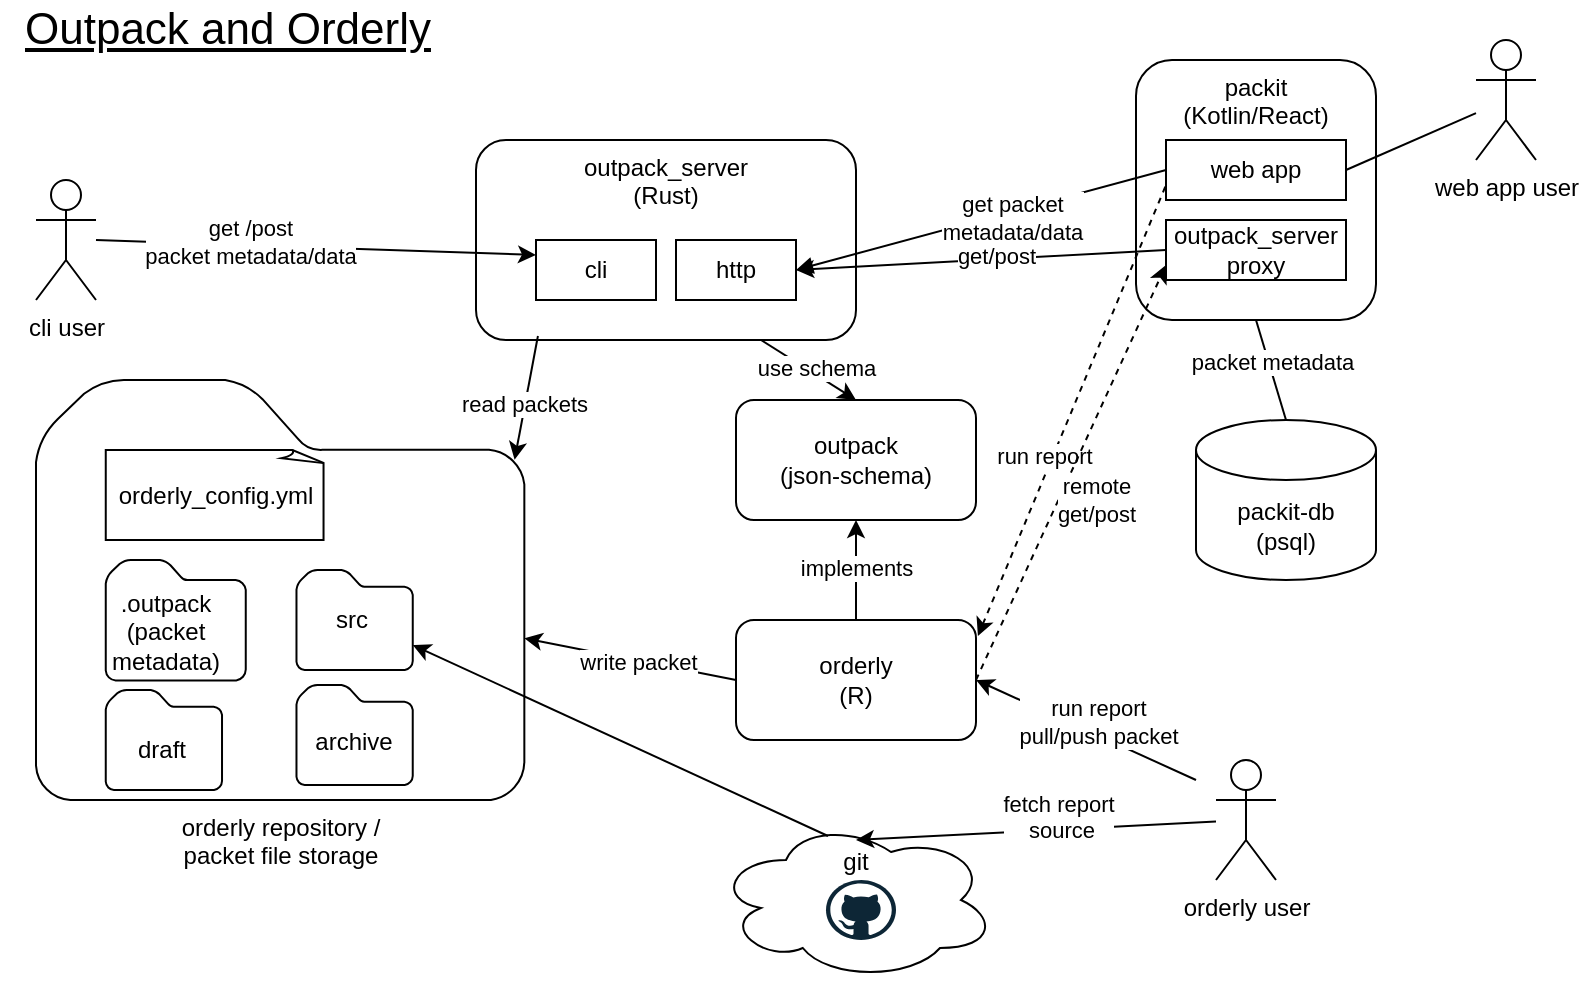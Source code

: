 <mxfile version="21.6.3" type="google">
  <diagram name="Page-1" id="skiWZUBT6v7a5BH_s830">
    <mxGraphModel grid="1" page="1" gridSize="10" guides="1" tooltips="1" connect="1" arrows="1" fold="1" pageScale="1" pageWidth="827" pageHeight="1169" math="0" shadow="0">
      <root>
        <mxCell id="0" />
        <mxCell id="1" parent="0" />
        <mxCell id="Nc5Ob6U3UA9-lTMzCozv-1" value="&lt;div&gt;packit&lt;/div&gt;&lt;div&gt;(Kotlin/React)&lt;br&gt;&lt;/div&gt;" style="rounded=1;whiteSpace=wrap;html=1;verticalAlign=top;align=center;" vertex="1" parent="1">
          <mxGeometry x="570" y="40" width="120" height="130" as="geometry" />
        </mxCell>
        <mxCell id="Nc5Ob6U3UA9-lTMzCozv-2" value="&lt;div&gt;packit-db&lt;/div&gt;&lt;div&gt;(psql)&lt;br&gt;&lt;/div&gt;" style="shape=cylinder3;whiteSpace=wrap;html=1;boundedLbl=1;backgroundOutline=1;size=15;" vertex="1" parent="1">
          <mxGeometry x="600" y="220" width="90" height="80" as="geometry" />
        </mxCell>
        <mxCell id="Nc5Ob6U3UA9-lTMzCozv-4" value="" style="endArrow=none;html=1;rounded=0;entryX=0.5;entryY=1;entryDx=0;entryDy=0;exitX=0.5;exitY=0;exitDx=0;exitDy=0;exitPerimeter=0;" edge="1" parent="1" source="Nc5Ob6U3UA9-lTMzCozv-2" target="Nc5Ob6U3UA9-lTMzCozv-1">
          <mxGeometry width="50" height="50" relative="1" as="geometry">
            <mxPoint x="390" y="400" as="sourcePoint" />
            <mxPoint x="440" y="350" as="targetPoint" />
          </mxGeometry>
        </mxCell>
        <mxCell id="Nc5Ob6U3UA9-lTMzCozv-8" value="packet metadata" style="edgeLabel;html=1;align=center;verticalAlign=middle;resizable=0;points=[];" vertex="1" connectable="0" parent="Nc5Ob6U3UA9-lTMzCozv-4">
          <mxGeometry x="0.152" y="-1" relative="1" as="geometry">
            <mxPoint as="offset" />
          </mxGeometry>
        </mxCell>
        <mxCell id="w3lYJxwa8sGnMlQlAm_v-6" value="" style="group" connectable="0" vertex="1" parent="1">
          <mxGeometry x="240" y="80" width="190" height="100" as="geometry" />
        </mxCell>
        <mxCell id="Nc5Ob6U3UA9-lTMzCozv-5" value="&lt;div&gt;outpack_server&lt;/div&gt;&lt;div&gt;(Rust)&lt;br&gt;&lt;/div&gt;" style="rounded=1;whiteSpace=wrap;html=1;verticalAlign=top;align=center;" vertex="1" parent="w3lYJxwa8sGnMlQlAm_v-6">
          <mxGeometry width="190" height="100" as="geometry" />
        </mxCell>
        <mxCell id="w3lYJxwa8sGnMlQlAm_v-3" value="http" style="rounded=0;whiteSpace=wrap;html=1;" vertex="1" parent="w3lYJxwa8sGnMlQlAm_v-6">
          <mxGeometry x="100" y="50" width="60" height="30" as="geometry" />
        </mxCell>
        <mxCell id="w3lYJxwa8sGnMlQlAm_v-4" value="cli" style="rounded=0;whiteSpace=wrap;html=1;" vertex="1" parent="w3lYJxwa8sGnMlQlAm_v-6">
          <mxGeometry x="30" y="50" width="60" height="30" as="geometry" />
        </mxCell>
        <mxCell id="w3lYJxwa8sGnMlQlAm_v-7" value="&lt;div&gt;orderly repository /&lt;br&gt;&lt;/div&gt;&lt;div&gt;packet file storage&lt;/div&gt;" style="sketch=0;aspect=fixed;pointerEvents=1;shadow=0;dashed=0;html=1;strokeColor=default;labelPosition=center;verticalLabelPosition=bottom;verticalAlign=top;align=center;fillColor=none;shape=mxgraph.mscae.enterprise.folder" vertex="1" parent="1">
          <mxGeometry x="20" y="200" width="244.17" height="210" as="geometry" />
        </mxCell>
        <mxCell id="Nc5Ob6U3UA9-lTMzCozv-6" value="" style="endArrow=none;html=1;rounded=0;entryX=0;entryY=0.5;entryDx=0;entryDy=0;exitX=1;exitY=0.5;exitDx=0;exitDy=0;startArrow=block;startFill=1;" edge="1" parent="1" source="w3lYJxwa8sGnMlQlAm_v-3" target="w3lYJxwa8sGnMlQlAm_v-17">
          <mxGeometry width="50" height="50" relative="1" as="geometry">
            <mxPoint x="390" y="370" as="sourcePoint" />
            <mxPoint x="440" y="320" as="targetPoint" />
          </mxGeometry>
        </mxCell>
        <mxCell id="Nc5Ob6U3UA9-lTMzCozv-7" value="&lt;div&gt;get packet&lt;/div&gt;&lt;div&gt;metadata/data&lt;br&gt;&lt;/div&gt;" style="edgeLabel;html=1;align=center;verticalAlign=middle;resizable=0;points=[];" vertex="1" connectable="0" parent="Nc5Ob6U3UA9-lTMzCozv-6">
          <mxGeometry x="-0.08" y="-3" relative="1" as="geometry">
            <mxPoint x="22" y="-6" as="offset" />
          </mxGeometry>
        </mxCell>
        <mxCell id="w3lYJxwa8sGnMlQlAm_v-9" value="cli user" style="shape=umlActor;verticalLabelPosition=bottom;verticalAlign=top;html=1;outlineConnect=0;" vertex="1" parent="1">
          <mxGeometry x="20" y="100" width="30" height="60" as="geometry" />
        </mxCell>
        <mxCell id="w3lYJxwa8sGnMlQlAm_v-14" value="" style="endArrow=classic;html=1;rounded=0;entryX=0;entryY=0.25;entryDx=0;entryDy=0;" edge="1" parent="1" target="w3lYJxwa8sGnMlQlAm_v-4">
          <mxGeometry width="50" height="50" relative="1" as="geometry">
            <mxPoint x="50" y="130" as="sourcePoint" />
            <mxPoint x="440" y="320" as="targetPoint" />
          </mxGeometry>
        </mxCell>
        <mxCell id="w3lYJxwa8sGnMlQlAm_v-15" value="&lt;div&gt;get /post&lt;/div&gt;&lt;div&gt;packet metadata/data&lt;br&gt;&lt;/div&gt;" style="edgeLabel;html=1;align=center;verticalAlign=middle;resizable=0;points=[];" connectable="0" vertex="1" parent="w3lYJxwa8sGnMlQlAm_v-14">
          <mxGeometry x="-0.3" y="2" relative="1" as="geometry">
            <mxPoint as="offset" />
          </mxGeometry>
        </mxCell>
        <mxCell id="w3lYJxwa8sGnMlQlAm_v-16" value="web app user" style="shape=umlActor;verticalLabelPosition=bottom;verticalAlign=top;html=1;outlineConnect=0;" vertex="1" parent="1">
          <mxGeometry x="740" y="30" width="30" height="60" as="geometry" />
        </mxCell>
        <mxCell id="w3lYJxwa8sGnMlQlAm_v-17" value="web app" style="rounded=0;whiteSpace=wrap;html=1;" vertex="1" parent="1">
          <mxGeometry x="585" y="80" width="90" height="30" as="geometry" />
        </mxCell>
        <mxCell id="w3lYJxwa8sGnMlQlAm_v-18" value="&lt;div&gt;outpack_server&lt;/div&gt;&lt;div&gt;proxy&lt;br&gt;&lt;/div&gt;" style="rounded=0;whiteSpace=wrap;html=1;" vertex="1" parent="1">
          <mxGeometry x="585" y="120" width="90" height="30" as="geometry" />
        </mxCell>
        <mxCell id="w3lYJxwa8sGnMlQlAm_v-19" value="" style="endArrow=classic;html=1;rounded=0;exitX=0;exitY=0.5;exitDx=0;exitDy=0;" edge="1" parent="1" source="w3lYJxwa8sGnMlQlAm_v-18">
          <mxGeometry width="50" height="50" relative="1" as="geometry">
            <mxPoint x="390" y="370" as="sourcePoint" />
            <mxPoint x="400" y="145" as="targetPoint" />
          </mxGeometry>
        </mxCell>
        <mxCell id="w3lYJxwa8sGnMlQlAm_v-20" value="get/post" style="edgeLabel;html=1;align=center;verticalAlign=middle;resizable=0;points=[];" connectable="0" vertex="1" parent="w3lYJxwa8sGnMlQlAm_v-19">
          <mxGeometry x="-0.082" y="-2" relative="1" as="geometry">
            <mxPoint as="offset" />
          </mxGeometry>
        </mxCell>
        <mxCell id="w3lYJxwa8sGnMlQlAm_v-21" value="" style="endArrow=none;html=1;rounded=0;exitX=1;exitY=0.5;exitDx=0;exitDy=0;" edge="1" parent="1" source="w3lYJxwa8sGnMlQlAm_v-17" target="w3lYJxwa8sGnMlQlAm_v-16">
          <mxGeometry width="50" height="50" relative="1" as="geometry">
            <mxPoint x="390" y="370" as="sourcePoint" />
            <mxPoint x="440" y="320" as="targetPoint" />
          </mxGeometry>
        </mxCell>
        <mxCell id="w3lYJxwa8sGnMlQlAm_v-42" style="edgeStyle=orthogonalEdgeStyle;rounded=0;orthogonalLoop=1;jettySize=auto;html=1;exitX=0.5;exitY=0;exitDx=0;exitDy=0;" edge="1" parent="1" source="w3lYJxwa8sGnMlQlAm_v-26" target="w3lYJxwa8sGnMlQlAm_v-37">
          <mxGeometry relative="1" as="geometry" />
        </mxCell>
        <mxCell id="w3lYJxwa8sGnMlQlAm_v-43" value="&lt;div&gt;implements&lt;/div&gt;" style="edgeLabel;html=1;align=center;verticalAlign=middle;resizable=0;points=[];" connectable="0" vertex="1" parent="w3lYJxwa8sGnMlQlAm_v-42">
          <mxGeometry x="0.04" relative="1" as="geometry">
            <mxPoint as="offset" />
          </mxGeometry>
        </mxCell>
        <mxCell id="w3lYJxwa8sGnMlQlAm_v-26" value="&lt;div&gt;orderly&lt;/div&gt;(R)" style="rounded=1;whiteSpace=wrap;html=1;" vertex="1" parent="1">
          <mxGeometry x="370" y="320" width="120" height="60" as="geometry" />
        </mxCell>
        <mxCell id="w3lYJxwa8sGnMlQlAm_v-27" value="" style="endArrow=none;html=1;rounded=0;entryX=0.75;entryY=1;entryDx=0;entryDy=0;exitX=0.5;exitY=0;exitDx=0;exitDy=0;endFill=0;startArrow=classic;startFill=1;" edge="1" parent="1" source="w3lYJxwa8sGnMlQlAm_v-37" target="Nc5Ob6U3UA9-lTMzCozv-5">
          <mxGeometry width="50" height="50" relative="1" as="geometry">
            <mxPoint x="390" y="220" as="sourcePoint" />
            <mxPoint x="440" y="170" as="targetPoint" />
          </mxGeometry>
        </mxCell>
        <mxCell id="w3lYJxwa8sGnMlQlAm_v-28" value="use schema" style="edgeLabel;html=1;align=center;verticalAlign=middle;resizable=0;points=[];" connectable="0" vertex="1" parent="w3lYJxwa8sGnMlQlAm_v-27">
          <mxGeometry x="-0.056" y="-2" relative="1" as="geometry">
            <mxPoint x="1" as="offset" />
          </mxGeometry>
        </mxCell>
        <mxCell id="w3lYJxwa8sGnMlQlAm_v-29" value="" style="endArrow=classic;html=1;rounded=0;exitX=0;exitY=0.5;exitDx=0;exitDy=0;" edge="1" parent="1" source="w3lYJxwa8sGnMlQlAm_v-26" target="w3lYJxwa8sGnMlQlAm_v-7">
          <mxGeometry width="50" height="50" relative="1" as="geometry">
            <mxPoint x="390" y="220" as="sourcePoint" />
            <mxPoint x="380" y="190" as="targetPoint" />
          </mxGeometry>
        </mxCell>
        <mxCell id="w3lYJxwa8sGnMlQlAm_v-31" value="&lt;div&gt;write packet&lt;/div&gt;" style="edgeLabel;html=1;align=center;verticalAlign=middle;resizable=0;points=[];" connectable="0" vertex="1" parent="w3lYJxwa8sGnMlQlAm_v-29">
          <mxGeometry x="0.2" y="-1" relative="1" as="geometry">
            <mxPoint x="14" y="4" as="offset" />
          </mxGeometry>
        </mxCell>
        <mxCell id="w3lYJxwa8sGnMlQlAm_v-34" value="" style="group" connectable="0" vertex="1" parent="1">
          <mxGeometry x="360" y="420" width="140" height="80" as="geometry" />
        </mxCell>
        <mxCell id="w3lYJxwa8sGnMlQlAm_v-33" value="&lt;div align=&quot;center&quot;&gt;git&lt;/div&gt;" style="ellipse;shape=cloud;whiteSpace=wrap;html=1;align=center;verticalAlign=top;horizontal=1;spacingTop=7;" vertex="1" parent="w3lYJxwa8sGnMlQlAm_v-34">
          <mxGeometry width="140" height="80" as="geometry" />
        </mxCell>
        <mxCell id="w3lYJxwa8sGnMlQlAm_v-32" value="" style="dashed=0;outlineConnect=0;html=1;align=center;labelPosition=center;verticalLabelPosition=bottom;verticalAlign=top;shape=mxgraph.weblogos.github" vertex="1" parent="w3lYJxwa8sGnMlQlAm_v-34">
          <mxGeometry x="55" y="30" width="35" height="30" as="geometry" />
        </mxCell>
        <mxCell id="w3lYJxwa8sGnMlQlAm_v-37" value="&lt;div&gt;outpack&lt;/div&gt;&lt;div&gt;(json-schema)&lt;br&gt;&lt;/div&gt;" style="rounded=1;whiteSpace=wrap;html=1;" vertex="1" parent="1">
          <mxGeometry x="370" y="210" width="120" height="60" as="geometry" />
        </mxCell>
        <mxCell id="w3lYJxwa8sGnMlQlAm_v-44" value="" style="endArrow=classic;html=1;rounded=0;" edge="1" parent="1" source="w3lYJxwa8sGnMlQlAm_v-59">
          <mxGeometry width="50" height="50" relative="1" as="geometry">
            <mxPoint x="390" y="290" as="sourcePoint" />
            <mxPoint x="430" y="430" as="targetPoint" />
          </mxGeometry>
        </mxCell>
        <mxCell id="w3lYJxwa8sGnMlQlAm_v-45" value="&lt;div&gt;fetch report&lt;/div&gt;&lt;div&gt;&amp;nbsp;source&lt;/div&gt;&lt;div&gt;&lt;br&gt;&lt;/div&gt;" style="edgeLabel;html=1;align=center;verticalAlign=middle;resizable=0;points=[];" connectable="0" vertex="1" parent="w3lYJxwa8sGnMlQlAm_v-44">
          <mxGeometry x="-0.12" relative="1" as="geometry">
            <mxPoint as="offset" />
          </mxGeometry>
        </mxCell>
        <mxCell id="w3lYJxwa8sGnMlQlAm_v-46" value="" style="endArrow=classic;html=1;rounded=0;exitX=0.163;exitY=0.98;exitDx=0;exitDy=0;exitPerimeter=0;entryX=0.98;entryY=0.19;entryDx=0;entryDy=0;entryPerimeter=0;" edge="1" parent="1" source="Nc5Ob6U3UA9-lTMzCozv-5" target="w3lYJxwa8sGnMlQlAm_v-7">
          <mxGeometry width="50" height="50" relative="1" as="geometry">
            <mxPoint x="390" y="290" as="sourcePoint" />
            <mxPoint x="440" y="240" as="targetPoint" />
          </mxGeometry>
        </mxCell>
        <mxCell id="w3lYJxwa8sGnMlQlAm_v-47" value="read packets" style="edgeLabel;html=1;align=center;verticalAlign=middle;resizable=0;points=[];" connectable="0" vertex="1" parent="w3lYJxwa8sGnMlQlAm_v-46">
          <mxGeometry x="0.115" y="-1" relative="1" as="geometry">
            <mxPoint as="offset" />
          </mxGeometry>
        </mxCell>
        <mxCell id="w3lYJxwa8sGnMlQlAm_v-48" value="orderly_config.yml" style="whiteSpace=wrap;html=1;shape=mxgraph.basic.document" vertex="1" parent="1">
          <mxGeometry x="54.88" y="235" width="110" height="45" as="geometry" />
        </mxCell>
        <mxCell id="w3lYJxwa8sGnMlQlAm_v-55" value="" style="group" connectable="0" vertex="1" parent="1">
          <mxGeometry x="54.88" y="300" width="70" height="110" as="geometry" />
        </mxCell>
        <mxCell id="w3lYJxwa8sGnMlQlAm_v-52" value="" style="sketch=0;aspect=fixed;pointerEvents=1;shadow=0;dashed=0;html=1;strokeColor=default;labelPosition=center;verticalLabelPosition=bottom;verticalAlign=middle;align=center;fillColor=none;shape=mxgraph.mscae.enterprise.folder" vertex="1" parent="w3lYJxwa8sGnMlQlAm_v-55">
          <mxGeometry y="-10" width="70" height="60.21" as="geometry" />
        </mxCell>
        <mxCell id="w3lYJxwa8sGnMlQlAm_v-54" value="&lt;div&gt;.outpack&lt;/div&gt;&lt;div&gt;(packet metadata)&lt;br&gt;&lt;/div&gt;" style="text;html=1;strokeColor=none;fillColor=none;align=center;verticalAlign=middle;whiteSpace=wrap;rounded=0;" vertex="1" parent="w3lYJxwa8sGnMlQlAm_v-55">
          <mxGeometry x="-10" y="15.81" width="80" height="20.85" as="geometry" />
        </mxCell>
        <mxCell id="w3lYJxwa8sGnMlQlAm_v-68" value="" style="group" connectable="0" vertex="1" parent="w3lYJxwa8sGnMlQlAm_v-55">
          <mxGeometry y="55" width="65.12" height="55" as="geometry" />
        </mxCell>
        <mxCell id="w3lYJxwa8sGnMlQlAm_v-69" value="" style="sketch=0;aspect=fixed;pointerEvents=1;shadow=0;dashed=0;html=1;strokeColor=default;labelPosition=center;verticalLabelPosition=bottom;verticalAlign=middle;align=center;fillColor=none;shape=mxgraph.mscae.enterprise.folder" vertex="1" parent="w3lYJxwa8sGnMlQlAm_v-68">
          <mxGeometry width="58.13" height="50" as="geometry" />
        </mxCell>
        <mxCell id="w3lYJxwa8sGnMlQlAm_v-70" value="draft" style="text;html=1;strokeColor=none;fillColor=none;align=center;verticalAlign=middle;whiteSpace=wrap;rounded=0;" vertex="1" parent="w3lYJxwa8sGnMlQlAm_v-68">
          <mxGeometry y="15.812" width="56.009" height="27.5" as="geometry" />
        </mxCell>
        <mxCell id="w3lYJxwa8sGnMlQlAm_v-59" value="orderly user" style="shape=umlActor;verticalLabelPosition=bottom;verticalAlign=top;html=1;outlineConnect=0;" vertex="1" parent="1">
          <mxGeometry x="610" y="390" width="30" height="60" as="geometry" />
        </mxCell>
        <mxCell id="w3lYJxwa8sGnMlQlAm_v-62" value="" style="endArrow=none;html=1;rounded=0;exitX=1;exitY=0.5;exitDx=0;exitDy=0;endFill=0;startArrow=classic;startFill=1;" edge="1" parent="1" source="w3lYJxwa8sGnMlQlAm_v-26">
          <mxGeometry width="50" height="50" relative="1" as="geometry">
            <mxPoint x="390" y="290" as="sourcePoint" />
            <mxPoint x="600" y="400" as="targetPoint" />
          </mxGeometry>
        </mxCell>
        <mxCell id="w3lYJxwa8sGnMlQlAm_v-67" value="&lt;div&gt;run report&lt;/div&gt;&lt;div&gt;pull/push packet&lt;br&gt;&lt;/div&gt;" style="edgeLabel;html=1;align=center;verticalAlign=middle;resizable=0;points=[];" connectable="0" vertex="1" parent="w3lYJxwa8sGnMlQlAm_v-62">
          <mxGeometry x="-0.239" y="-1" relative="1" as="geometry">
            <mxPoint x="19" y="1" as="offset" />
          </mxGeometry>
        </mxCell>
        <mxCell id="w3lYJxwa8sGnMlQlAm_v-65" value="" style="endArrow=none;dashed=1;html=1;rounded=0;entryX=0;entryY=0.75;entryDx=0;entryDy=0;exitX=1.008;exitY=0.133;exitDx=0;exitDy=0;exitPerimeter=0;startArrow=classic;startFill=1;" edge="1" parent="1" source="w3lYJxwa8sGnMlQlAm_v-26" target="w3lYJxwa8sGnMlQlAm_v-17">
          <mxGeometry width="50" height="50" relative="1" as="geometry">
            <mxPoint x="390" y="290" as="sourcePoint" />
            <mxPoint x="440" y="240" as="targetPoint" />
          </mxGeometry>
        </mxCell>
        <mxCell id="w3lYJxwa8sGnMlQlAm_v-66" value="run report" style="edgeLabel;html=1;align=center;verticalAlign=middle;resizable=0;points=[];" connectable="0" vertex="1" parent="w3lYJxwa8sGnMlQlAm_v-65">
          <mxGeometry x="-0.216" y="4" relative="1" as="geometry">
            <mxPoint as="offset" />
          </mxGeometry>
        </mxCell>
        <mxCell id="w3lYJxwa8sGnMlQlAm_v-57" value="" style="sketch=0;aspect=fixed;pointerEvents=1;shadow=0;dashed=0;html=1;strokeColor=default;labelPosition=center;verticalLabelPosition=bottom;verticalAlign=middle;align=center;fillColor=none;shape=mxgraph.mscae.enterprise.folder" vertex="1" parent="1">
          <mxGeometry x="150.24" y="295" width="58.133" height="50" as="geometry" />
        </mxCell>
        <mxCell id="w3lYJxwa8sGnMlQlAm_v-58" value="src" style="text;html=1;strokeColor=none;fillColor=none;align=center;verticalAlign=middle;whiteSpace=wrap;rounded=0;" vertex="1" parent="1">
          <mxGeometry x="148.17" y="307.505" width="60.206" height="25" as="geometry" />
        </mxCell>
        <mxCell id="w3lYJxwa8sGnMlQlAm_v-72" value="" style="group" connectable="0" vertex="1" parent="1">
          <mxGeometry x="170.24" y="345" width="69.76" height="60" as="geometry" />
        </mxCell>
        <mxCell id="w3lYJxwa8sGnMlQlAm_v-79" value="" style="group" connectable="0" vertex="1" parent="w3lYJxwa8sGnMlQlAm_v-72">
          <mxGeometry x="-20" y="7.5" width="58.13" height="50" as="geometry" />
        </mxCell>
        <mxCell id="w3lYJxwa8sGnMlQlAm_v-73" value="" style="sketch=0;aspect=fixed;pointerEvents=1;shadow=0;dashed=0;html=1;strokeColor=default;labelPosition=center;verticalLabelPosition=bottom;verticalAlign=middle;align=center;fillColor=none;shape=mxgraph.mscae.enterprise.folder" vertex="1" parent="w3lYJxwa8sGnMlQlAm_v-79">
          <mxGeometry width="58.13" height="50" as="geometry" />
        </mxCell>
        <mxCell id="w3lYJxwa8sGnMlQlAm_v-74" value="archive" style="text;html=1;strokeColor=none;fillColor=none;align=center;verticalAlign=middle;whiteSpace=wrap;rounded=0;" vertex="1" parent="w3lYJxwa8sGnMlQlAm_v-79">
          <mxGeometry x="4.07" y="20" width="50" height="17.25" as="geometry" />
        </mxCell>
        <mxCell id="w3lYJxwa8sGnMlQlAm_v-82" value="Outpack and Orderly" style="text;html=1;strokeColor=none;fillColor=none;align=center;verticalAlign=middle;whiteSpace=wrap;rounded=0;fontSize=22;fontStyle=4" vertex="1" parent="1">
          <mxGeometry x="2.09" y="10" width="227.91" height="30" as="geometry" />
        </mxCell>
        <mxCell id="w3lYJxwa8sGnMlQlAm_v-83" value="" style="endArrow=classic;dashed=1;html=1;rounded=0;entryX=0;entryY=0.75;entryDx=0;entryDy=0;exitX=1;exitY=0.5;exitDx=0;exitDy=0;endFill=1;" edge="1" parent="1" source="w3lYJxwa8sGnMlQlAm_v-26" target="w3lYJxwa8sGnMlQlAm_v-18">
          <mxGeometry width="50" height="50" relative="1" as="geometry">
            <mxPoint x="390" y="290" as="sourcePoint" />
            <mxPoint x="440" y="240" as="targetPoint" />
          </mxGeometry>
        </mxCell>
        <mxCell id="w3lYJxwa8sGnMlQlAm_v-85" value="&lt;div&gt;remote&lt;br&gt;&lt;/div&gt;&lt;div&gt;get/post&lt;/div&gt;" style="edgeLabel;html=1;align=center;verticalAlign=middle;resizable=0;points=[];" connectable="0" vertex="1" parent="w3lYJxwa8sGnMlQlAm_v-83">
          <mxGeometry x="-0.016" relative="1" as="geometry">
            <mxPoint x="13" y="12" as="offset" />
          </mxGeometry>
        </mxCell>
        <mxCell id="w3lYJxwa8sGnMlQlAm_v-86" value="" style="endArrow=classic;html=1;rounded=0;entryX=1;entryY=1;entryDx=0;entryDy=0;exitX=0.4;exitY=0.1;exitDx=0;exitDy=0;exitPerimeter=0;" edge="1" parent="1" source="w3lYJxwa8sGnMlQlAm_v-33" target="w3lYJxwa8sGnMlQlAm_v-58">
          <mxGeometry width="50" height="50" relative="1" as="geometry">
            <mxPoint x="370" y="290" as="sourcePoint" />
            <mxPoint x="420" y="240" as="targetPoint" />
          </mxGeometry>
        </mxCell>
      </root>
    </mxGraphModel>
  </diagram>
</mxfile>
